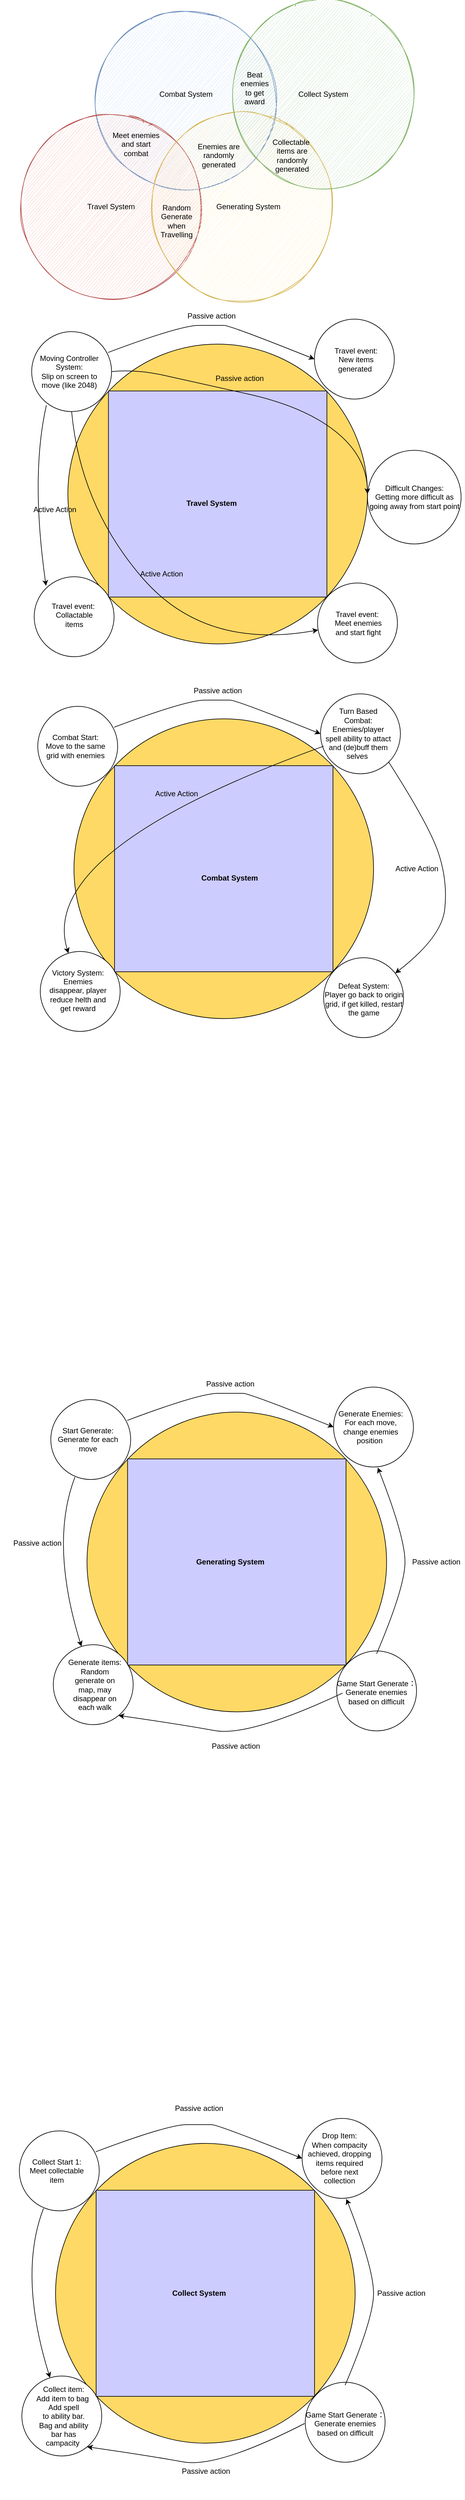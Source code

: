 <mxfile version="20.4.0" type="github">
  <diagram id="PXCcjUMb7tUucPaS4QIz" name="Page-1">
    <mxGraphModel dx="1730" dy="868" grid="1" gridSize="10" guides="1" tooltips="1" connect="1" arrows="1" fold="1" page="1" pageScale="1" pageWidth="850" pageHeight="1100" math="0" shadow="0">
      <root>
        <mxCell id="0" />
        <mxCell id="1" parent="0" />
        <mxCell id="cFTrVpyWIn3HdovlY6KM-1" value="" style="ellipse;whiteSpace=wrap;html=1;aspect=fixed;fillColor=#dae8fc;strokeColor=#6c8ebf;sketch=1;" parent="1" vertex="1">
          <mxGeometry x="160" y="30" width="300" height="300" as="geometry" />
        </mxCell>
        <mxCell id="cFTrVpyWIn3HdovlY6KM-2" value="Combat System" style="text;html=1;strokeColor=none;fillColor=none;align=center;verticalAlign=middle;whiteSpace=wrap;rounded=0;" parent="1" vertex="1">
          <mxGeometry x="260" y="135" width="100" height="70" as="geometry" />
        </mxCell>
        <mxCell id="cFTrVpyWIn3HdovlY6KM-5" value="" style="ellipse;whiteSpace=wrap;html=1;aspect=fixed;fillColor=#f8cecc;strokeColor=#b85450;shadow=0;sketch=1;" parent="1" vertex="1">
          <mxGeometry x="40" y="200" width="300" height="300" as="geometry" />
        </mxCell>
        <mxCell id="cFTrVpyWIn3HdovlY6KM-6" value="Travel System" style="text;html=1;strokeColor=none;fillColor=none;align=center;verticalAlign=middle;whiteSpace=wrap;rounded=0;shadow=0;sketch=1;" parent="1" vertex="1">
          <mxGeometry x="145" y="335" width="90" height="30" as="geometry" />
        </mxCell>
        <mxCell id="cFTrVpyWIn3HdovlY6KM-7" value="Meet enemies and start combat&lt;br&gt;" style="text;html=1;strokeColor=none;fillColor=none;align=center;verticalAlign=middle;whiteSpace=wrap;rounded=0;shadow=0;sketch=1;" parent="1" vertex="1">
          <mxGeometry x="190" y="220" width="80" height="60" as="geometry" />
        </mxCell>
        <mxCell id="cFTrVpyWIn3HdovlY6KM-8" value="" style="ellipse;whiteSpace=wrap;html=1;aspect=fixed;shadow=0;sketch=1;fillColor=#fff2cc;strokeColor=#d6b656;" parent="1" vertex="1">
          <mxGeometry x="250" y="200" width="300" height="300" as="geometry" />
        </mxCell>
        <mxCell id="cFTrVpyWIn3HdovlY6KM-9" value="Generating System" style="text;html=1;strokeColor=none;fillColor=none;align=center;verticalAlign=middle;whiteSpace=wrap;rounded=0;shadow=0;sketch=1;" parent="1" vertex="1">
          <mxGeometry x="350" y="335" width="120" height="30" as="geometry" />
        </mxCell>
        <mxCell id="cFTrVpyWIn3HdovlY6KM-10" value="Random Generate when Travelling" style="text;html=1;strokeColor=none;fillColor=none;align=center;verticalAlign=middle;whiteSpace=wrap;rounded=0;shadow=0;sketch=1;" parent="1" vertex="1">
          <mxGeometry x="265" y="330" width="60" height="85" as="geometry" />
        </mxCell>
        <mxCell id="cFTrVpyWIn3HdovlY6KM-11" value="Enemies are randomly generated" style="text;html=1;strokeColor=none;fillColor=none;align=center;verticalAlign=middle;whiteSpace=wrap;rounded=0;shadow=0;sketch=1;" parent="1" vertex="1">
          <mxGeometry x="325" y="240" width="75" height="55" as="geometry" />
        </mxCell>
        <mxCell id="cFTrVpyWIn3HdovlY6KM-12" value="" style="ellipse;whiteSpace=wrap;html=1;aspect=fixed;shadow=0;sketch=1;fillColor=#d5e8d4;strokeColor=#82b366;" parent="1" vertex="1">
          <mxGeometry x="380" y="20" width="300" height="300" as="geometry" />
        </mxCell>
        <mxCell id="cFTrVpyWIn3HdovlY6KM-13" value="Collect System" style="text;html=1;strokeColor=none;fillColor=none;align=center;verticalAlign=middle;whiteSpace=wrap;rounded=0;shadow=0;sketch=1;" parent="1" vertex="1">
          <mxGeometry x="485" y="147.5" width="90" height="45" as="geometry" />
        </mxCell>
        <mxCell id="cFTrVpyWIn3HdovlY6KM-15" value="Collectable&amp;nbsp; items are randomly generated" style="text;html=1;strokeColor=none;fillColor=none;align=center;verticalAlign=middle;whiteSpace=wrap;rounded=0;shadow=0;sketch=1;" parent="1" vertex="1">
          <mxGeometry x="450" y="252.5" width="60" height="30" as="geometry" />
        </mxCell>
        <mxCell id="cFTrVpyWIn3HdovlY6KM-16" value="Beat enemies to get award" style="text;html=1;strokeColor=none;fillColor=none;align=center;verticalAlign=middle;whiteSpace=wrap;rounded=0;shadow=0;sketch=1;" parent="1" vertex="1">
          <mxGeometry x="390" y="145" width="60" height="30" as="geometry" />
        </mxCell>
        <mxCell id="F2M6K5cG2sb-yx1ZD4yc-1" value="" style="ellipse;whiteSpace=wrap;html=1;aspect=fixed;fillColor=#FFD966;" vertex="1" parent="1">
          <mxGeometry x="120.75" y="570" width="480" height="480" as="geometry" />
        </mxCell>
        <mxCell id="F2M6K5cG2sb-yx1ZD4yc-3" value="" style="ellipse;whiteSpace=wrap;html=1;aspect=fixed;fillColor=#FFFFFF;" vertex="1" parent="1">
          <mxGeometry x="62.75" y="550" width="128" height="128" as="geometry" />
        </mxCell>
        <mxCell id="F2M6K5cG2sb-yx1ZD4yc-4" value="" style="ellipse;whiteSpace=wrap;html=1;aspect=fixed;fillColor=#FFFFFF;" vertex="1" parent="1">
          <mxGeometry x="520.75" y="952.5" width="128" height="128" as="geometry" />
        </mxCell>
        <mxCell id="F2M6K5cG2sb-yx1ZD4yc-5" value="" style="ellipse;whiteSpace=wrap;html=1;aspect=fixed;fillColor=#FFFFFF;" vertex="1" parent="1">
          <mxGeometry x="66.75" y="942.5" width="128" height="128" as="geometry" />
        </mxCell>
        <mxCell id="F2M6K5cG2sb-yx1ZD4yc-6" value="Moving Controller System:&lt;br&gt;Slip on screen to move (like 2048)" style="text;html=1;strokeColor=none;fillColor=none;align=center;verticalAlign=middle;whiteSpace=wrap;rounded=0;" vertex="1" parent="1">
          <mxGeometry x="72.75" y="574" width="100" height="80" as="geometry" />
        </mxCell>
        <mxCell id="F2M6K5cG2sb-yx1ZD4yc-8" value="Travel event:&amp;nbsp;&lt;br&gt;Meet enemies and start fight" style="text;html=1;strokeColor=none;fillColor=none;align=center;verticalAlign=middle;whiteSpace=wrap;rounded=0;" vertex="1" parent="1">
          <mxGeometry x="540.75" y="970" width="90" height="93" as="geometry" />
        </mxCell>
        <mxCell id="F2M6K5cG2sb-yx1ZD4yc-9" value="Travel event:&amp;nbsp;&lt;br&gt;Collactable items" style="text;html=1;strokeColor=none;fillColor=none;align=center;verticalAlign=middle;whiteSpace=wrap;rounded=0;" vertex="1" parent="1">
          <mxGeometry x="85.75" y="957" width="90" height="93" as="geometry" />
        </mxCell>
        <mxCell id="F2M6K5cG2sb-yx1ZD4yc-10" value="" style="rounded=0;whiteSpace=wrap;html=1;fillColor=#CCCCFF;" vertex="1" parent="1">
          <mxGeometry x="185.75" y="645" width="350" height="330" as="geometry" />
        </mxCell>
        <mxCell id="F2M6K5cG2sb-yx1ZD4yc-11" value="" style="ellipse;whiteSpace=wrap;html=1;aspect=fixed;fillColor=#FFFFFF;" vertex="1" parent="1">
          <mxGeometry x="515.75" y="530" width="128" height="128" as="geometry" />
        </mxCell>
        <mxCell id="F2M6K5cG2sb-yx1ZD4yc-13" value="Travel event:&lt;br&gt;New items generated&amp;nbsp;" style="text;html=1;strokeColor=none;fillColor=none;align=center;verticalAlign=middle;whiteSpace=wrap;rounded=0;" vertex="1" parent="1">
          <mxGeometry x="533.75" y="560" width="97" height="70" as="geometry" />
        </mxCell>
        <mxCell id="F2M6K5cG2sb-yx1ZD4yc-15" value="&lt;b&gt;Travel System&lt;/b&gt;" style="text;html=1;strokeColor=none;fillColor=none;align=center;verticalAlign=middle;whiteSpace=wrap;rounded=0;" vertex="1" parent="1">
          <mxGeometry x="260.75" y="770" width="180" height="110" as="geometry" />
        </mxCell>
        <mxCell id="F2M6K5cG2sb-yx1ZD4yc-18" value="" style="curved=1;endArrow=classic;html=1;rounded=0;exitX=0.956;exitY=0.261;exitDx=0;exitDy=0;exitPerimeter=0;entryX=0;entryY=0.5;entryDx=0;entryDy=0;" edge="1" parent="1" source="F2M6K5cG2sb-yx1ZD4yc-3" target="F2M6K5cG2sb-yx1ZD4yc-11">
          <mxGeometry width="50" height="50" relative="1" as="geometry">
            <mxPoint x="260.75" y="550" as="sourcePoint" />
            <mxPoint x="310.75" y="500" as="targetPoint" />
            <Array as="points">
              <mxPoint x="300.75" y="540" />
              <mxPoint x="360.75" y="540" />
              <mxPoint x="380.75" y="540" />
            </Array>
          </mxGeometry>
        </mxCell>
        <mxCell id="F2M6K5cG2sb-yx1ZD4yc-19" value="Passive action" style="text;html=1;strokeColor=none;fillColor=none;align=center;verticalAlign=middle;whiteSpace=wrap;rounded=0;" vertex="1" parent="1">
          <mxGeometry x="305.75" y="510" width="90" height="30" as="geometry" />
        </mxCell>
        <mxCell id="F2M6K5cG2sb-yx1ZD4yc-20" value="" style="curved=1;endArrow=classic;html=1;rounded=0;exitX=0.184;exitY=0.922;exitDx=0;exitDy=0;exitPerimeter=0;entryX=0;entryY=0;entryDx=0;entryDy=0;" edge="1" parent="1" source="F2M6K5cG2sb-yx1ZD4yc-3" target="F2M6K5cG2sb-yx1ZD4yc-9">
          <mxGeometry width="50" height="50" relative="1" as="geometry">
            <mxPoint x="10.75" y="780" as="sourcePoint" />
            <mxPoint x="60.75" y="730" as="targetPoint" />
            <Array as="points">
              <mxPoint x="60.75" y="780" />
            </Array>
          </mxGeometry>
        </mxCell>
        <mxCell id="F2M6K5cG2sb-yx1ZD4yc-21" value="Active Action" style="text;html=1;strokeColor=none;fillColor=none;align=center;verticalAlign=middle;whiteSpace=wrap;rounded=0;" vertex="1" parent="1">
          <mxGeometry x="40" y="790" width="120" height="90" as="geometry" />
        </mxCell>
        <mxCell id="F2M6K5cG2sb-yx1ZD4yc-22" value="" style="curved=1;endArrow=classic;html=1;rounded=0;exitX=0.5;exitY=1;exitDx=0;exitDy=0;" edge="1" parent="1" source="F2M6K5cG2sb-yx1ZD4yc-3" target="F2M6K5cG2sb-yx1ZD4yc-4">
          <mxGeometry width="50" height="50" relative="1" as="geometry">
            <mxPoint x="-39.25" y="670" as="sourcePoint" />
            <mxPoint x="10.75" y="620" as="targetPoint" />
            <Array as="points">
              <mxPoint x="140.75" y="830" />
              <mxPoint x="340.75" y="1060" />
            </Array>
          </mxGeometry>
        </mxCell>
        <mxCell id="F2M6K5cG2sb-yx1ZD4yc-23" value="Active Action" style="text;html=1;strokeColor=none;fillColor=none;align=center;verticalAlign=middle;whiteSpace=wrap;rounded=0;" vertex="1" parent="1">
          <mxGeometry x="230.75" y="922.5" width="80" height="30" as="geometry" />
        </mxCell>
        <mxCell id="F2M6K5cG2sb-yx1ZD4yc-24" value="" style="ellipse;whiteSpace=wrap;html=1;aspect=fixed;fillColor=#FFD966;" vertex="1" parent="1">
          <mxGeometry x="130.5" y="1170" width="480" height="480" as="geometry" />
        </mxCell>
        <mxCell id="F2M6K5cG2sb-yx1ZD4yc-25" value="" style="ellipse;whiteSpace=wrap;html=1;aspect=fixed;fillColor=#FFFFFF;" vertex="1" parent="1">
          <mxGeometry x="72.5" y="1150" width="128" height="128" as="geometry" />
        </mxCell>
        <mxCell id="F2M6K5cG2sb-yx1ZD4yc-26" value="" style="ellipse;whiteSpace=wrap;html=1;aspect=fixed;fillColor=#FFFFFF;" vertex="1" parent="1">
          <mxGeometry x="530.5" y="1552.5" width="128" height="128" as="geometry" />
        </mxCell>
        <mxCell id="F2M6K5cG2sb-yx1ZD4yc-27" value="" style="ellipse;whiteSpace=wrap;html=1;aspect=fixed;fillColor=#FFFFFF;" vertex="1" parent="1">
          <mxGeometry x="76.5" y="1542.5" width="128" height="128" as="geometry" />
        </mxCell>
        <mxCell id="F2M6K5cG2sb-yx1ZD4yc-28" value="Combat Start:&lt;br&gt;Move to the same grid with enemies" style="text;html=1;strokeColor=none;fillColor=none;align=center;verticalAlign=middle;whiteSpace=wrap;rounded=0;" vertex="1" parent="1">
          <mxGeometry x="82.5" y="1174" width="100" height="80" as="geometry" />
        </mxCell>
        <mxCell id="F2M6K5cG2sb-yx1ZD4yc-29" value="Defeat System:&lt;br&gt;Player go back to origin grid, if get killed, restart the game" style="text;html=1;strokeColor=none;fillColor=none;align=center;verticalAlign=middle;whiteSpace=wrap;rounded=0;" vertex="1" parent="1">
          <mxGeometry x="529.5" y="1557" width="130" height="123" as="geometry" />
        </mxCell>
        <mxCell id="F2M6K5cG2sb-yx1ZD4yc-30" value="Victory System:&lt;br&gt;Enemies disappear, player reduce helth and get reward" style="text;html=1;strokeColor=none;fillColor=none;align=center;verticalAlign=middle;whiteSpace=wrap;rounded=0;" vertex="1" parent="1">
          <mxGeometry x="89.5" y="1560" width="94" height="90" as="geometry" />
        </mxCell>
        <mxCell id="F2M6K5cG2sb-yx1ZD4yc-31" value="" style="rounded=0;whiteSpace=wrap;html=1;fillColor=#CCCCFF;" vertex="1" parent="1">
          <mxGeometry x="195.5" y="1245" width="350" height="330" as="geometry" />
        </mxCell>
        <mxCell id="F2M6K5cG2sb-yx1ZD4yc-32" value="" style="ellipse;whiteSpace=wrap;html=1;aspect=fixed;fillColor=#FFFFFF;" vertex="1" parent="1">
          <mxGeometry x="525.5" y="1130" width="128" height="128" as="geometry" />
        </mxCell>
        <mxCell id="F2M6K5cG2sb-yx1ZD4yc-33" value="Turn Based Combat: Enemies/player spell ability to attact and (de)buff them selves&amp;nbsp;" style="text;html=1;strokeColor=none;fillColor=none;align=center;verticalAlign=middle;whiteSpace=wrap;rounded=0;" vertex="1" parent="1">
          <mxGeometry x="530.5" y="1159" width="109.5" height="70" as="geometry" />
        </mxCell>
        <mxCell id="F2M6K5cG2sb-yx1ZD4yc-34" value="&lt;b&gt;Combat System&lt;/b&gt;" style="text;html=1;strokeColor=none;fillColor=none;align=center;verticalAlign=middle;whiteSpace=wrap;rounded=0;" vertex="1" parent="1">
          <mxGeometry x="289.5" y="1370" width="180" height="110" as="geometry" />
        </mxCell>
        <mxCell id="F2M6K5cG2sb-yx1ZD4yc-35" value="" style="curved=1;endArrow=classic;html=1;rounded=0;exitX=0.956;exitY=0.261;exitDx=0;exitDy=0;exitPerimeter=0;entryX=0;entryY=0.5;entryDx=0;entryDy=0;" edge="1" parent="1" source="F2M6K5cG2sb-yx1ZD4yc-25" target="F2M6K5cG2sb-yx1ZD4yc-32">
          <mxGeometry width="50" height="50" relative="1" as="geometry">
            <mxPoint x="270.5" y="1150" as="sourcePoint" />
            <mxPoint x="320.5" y="1100" as="targetPoint" />
            <Array as="points">
              <mxPoint x="310.5" y="1140" />
              <mxPoint x="370.5" y="1140" />
              <mxPoint x="390.5" y="1140" />
            </Array>
          </mxGeometry>
        </mxCell>
        <mxCell id="F2M6K5cG2sb-yx1ZD4yc-36" value="Passive action" style="text;html=1;strokeColor=none;fillColor=none;align=center;verticalAlign=middle;whiteSpace=wrap;rounded=0;" vertex="1" parent="1">
          <mxGeometry x="315.5" y="1110" width="90" height="30" as="geometry" />
        </mxCell>
        <mxCell id="F2M6K5cG2sb-yx1ZD4yc-37" value="" style="curved=1;endArrow=classic;html=1;rounded=0;" edge="1" parent="1" source="F2M6K5cG2sb-yx1ZD4yc-33" target="F2M6K5cG2sb-yx1ZD4yc-27">
          <mxGeometry width="50" height="50" relative="1" as="geometry">
            <mxPoint x="20.5" y="1380" as="sourcePoint" />
            <mxPoint x="70.5" y="1330" as="targetPoint" />
            <Array as="points">
              <mxPoint x="70.5" y="1380" />
            </Array>
          </mxGeometry>
        </mxCell>
        <mxCell id="F2M6K5cG2sb-yx1ZD4yc-38" value="Active Action" style="text;html=1;strokeColor=none;fillColor=none;align=center;verticalAlign=middle;whiteSpace=wrap;rounded=0;" vertex="1" parent="1">
          <mxGeometry x="234.5" y="1245" width="120" height="90" as="geometry" />
        </mxCell>
        <mxCell id="F2M6K5cG2sb-yx1ZD4yc-39" value="" style="curved=1;endArrow=classic;html=1;rounded=0;exitX=1;exitY=1;exitDx=0;exitDy=0;" edge="1" parent="1" source="F2M6K5cG2sb-yx1ZD4yc-32" target="F2M6K5cG2sb-yx1ZD4yc-26">
          <mxGeometry width="50" height="50" relative="1" as="geometry">
            <mxPoint x="-29.5" y="1270" as="sourcePoint" />
            <mxPoint x="20.5" y="1220" as="targetPoint" />
            <Array as="points">
              <mxPoint x="699.5" y="1340" />
              <mxPoint x="729.5" y="1430" />
              <mxPoint x="719.5" y="1520" />
            </Array>
          </mxGeometry>
        </mxCell>
        <mxCell id="F2M6K5cG2sb-yx1ZD4yc-40" value="Active Action" style="text;html=1;strokeColor=none;fillColor=none;align=center;verticalAlign=middle;whiteSpace=wrap;rounded=0;" vertex="1" parent="1">
          <mxGeometry x="640" y="1395" width="80" height="30" as="geometry" />
        </mxCell>
        <mxCell id="F2M6K5cG2sb-yx1ZD4yc-41" value="" style="ellipse;whiteSpace=wrap;html=1;aspect=fixed;fillColor=#FFD966;" vertex="1" parent="1">
          <mxGeometry x="151.38" y="2280" width="480" height="480" as="geometry" />
        </mxCell>
        <mxCell id="F2M6K5cG2sb-yx1ZD4yc-42" value="" style="ellipse;whiteSpace=wrap;html=1;aspect=fixed;fillColor=#FFFFFF;" vertex="1" parent="1">
          <mxGeometry x="93.38" y="2260" width="128" height="128" as="geometry" />
        </mxCell>
        <mxCell id="F2M6K5cG2sb-yx1ZD4yc-43" value="" style="ellipse;whiteSpace=wrap;html=1;aspect=fixed;fillColor=#FFFFFF;" vertex="1" parent="1">
          <mxGeometry x="551.38" y="2662.5" width="128" height="128" as="geometry" />
        </mxCell>
        <mxCell id="F2M6K5cG2sb-yx1ZD4yc-44" value="" style="ellipse;whiteSpace=wrap;html=1;aspect=fixed;fillColor=#FFFFFF;" vertex="1" parent="1">
          <mxGeometry x="97.38" y="2652.5" width="128" height="128" as="geometry" />
        </mxCell>
        <mxCell id="F2M6K5cG2sb-yx1ZD4yc-45" value="Start Generate:&lt;br&gt;Generate for each move" style="text;html=1;strokeColor=none;fillColor=none;align=center;verticalAlign=middle;whiteSpace=wrap;rounded=0;" vertex="1" parent="1">
          <mxGeometry x="103.38" y="2284" width="100" height="80" as="geometry" />
        </mxCell>
        <mxCell id="F2M6K5cG2sb-yx1ZD4yc-46" value="Game Start Generate：&lt;br&gt;Generate enemies based on difficult" style="text;html=1;strokeColor=none;fillColor=none;align=center;verticalAlign=middle;whiteSpace=wrap;rounded=0;" vertex="1" parent="1">
          <mxGeometry x="550.38" y="2667" width="130" height="123" as="geometry" />
        </mxCell>
        <mxCell id="F2M6K5cG2sb-yx1ZD4yc-47" value="Generate items:&lt;br&gt;Random generate on map, may disappear on each walk" style="text;html=1;strokeColor=none;fillColor=none;align=center;verticalAlign=middle;whiteSpace=wrap;rounded=0;" vertex="1" parent="1">
          <mxGeometry x="116.88" y="2671.5" width="94" height="90" as="geometry" />
        </mxCell>
        <mxCell id="F2M6K5cG2sb-yx1ZD4yc-48" value="" style="rounded=0;whiteSpace=wrap;html=1;fillColor=#CCCCFF;" vertex="1" parent="1">
          <mxGeometry x="216.38" y="2355" width="350" height="330" as="geometry" />
        </mxCell>
        <mxCell id="F2M6K5cG2sb-yx1ZD4yc-49" value="" style="ellipse;whiteSpace=wrap;html=1;aspect=fixed;fillColor=#FFFFFF;" vertex="1" parent="1">
          <mxGeometry x="546.38" y="2240" width="128" height="128" as="geometry" />
        </mxCell>
        <mxCell id="F2M6K5cG2sb-yx1ZD4yc-50" value="Generate Enemies:&lt;br&gt;For each move, change enemies position&amp;nbsp;" style="text;html=1;strokeColor=none;fillColor=none;align=center;verticalAlign=middle;whiteSpace=wrap;rounded=0;" vertex="1" parent="1">
          <mxGeometry x="551.38" y="2269" width="109.5" height="70" as="geometry" />
        </mxCell>
        <mxCell id="F2M6K5cG2sb-yx1ZD4yc-51" value="&lt;b&gt;Generating System&lt;/b&gt;" style="text;html=1;strokeColor=none;fillColor=none;align=center;verticalAlign=middle;whiteSpace=wrap;rounded=0;" vertex="1" parent="1">
          <mxGeometry x="291.38" y="2465" width="180" height="110" as="geometry" />
        </mxCell>
        <mxCell id="F2M6K5cG2sb-yx1ZD4yc-52" value="" style="curved=1;endArrow=classic;html=1;rounded=0;exitX=0.956;exitY=0.261;exitDx=0;exitDy=0;exitPerimeter=0;entryX=0;entryY=0.5;entryDx=0;entryDy=0;" edge="1" parent="1" source="F2M6K5cG2sb-yx1ZD4yc-42" target="F2M6K5cG2sb-yx1ZD4yc-49">
          <mxGeometry width="50" height="50" relative="1" as="geometry">
            <mxPoint x="291.38" y="2260" as="sourcePoint" />
            <mxPoint x="341.38" y="2210" as="targetPoint" />
            <Array as="points">
              <mxPoint x="331.38" y="2250" />
              <mxPoint x="391.38" y="2250" />
              <mxPoint x="411.38" y="2250" />
            </Array>
          </mxGeometry>
        </mxCell>
        <mxCell id="F2M6K5cG2sb-yx1ZD4yc-53" value="Passive action" style="text;html=1;strokeColor=none;fillColor=none;align=center;verticalAlign=middle;whiteSpace=wrap;rounded=0;" vertex="1" parent="1">
          <mxGeometry x="336.38" y="2220" width="90" height="30" as="geometry" />
        </mxCell>
        <mxCell id="F2M6K5cG2sb-yx1ZD4yc-54" value="" style="curved=1;endArrow=classic;html=1;rounded=0;exitX=0.302;exitY=0.97;exitDx=0;exitDy=0;exitPerimeter=0;" edge="1" parent="1" source="F2M6K5cG2sb-yx1ZD4yc-42" target="F2M6K5cG2sb-yx1ZD4yc-44">
          <mxGeometry width="50" height="50" relative="1" as="geometry">
            <mxPoint x="41.38" y="2490" as="sourcePoint" />
            <mxPoint x="91.38" y="2440" as="targetPoint" />
            <Array as="points">
              <mxPoint x="91.38" y="2490" />
            </Array>
          </mxGeometry>
        </mxCell>
        <mxCell id="F2M6K5cG2sb-yx1ZD4yc-55" value="Passive action" style="text;html=1;strokeColor=none;fillColor=none;align=center;verticalAlign=middle;whiteSpace=wrap;rounded=0;" vertex="1" parent="1">
          <mxGeometry x="12.38" y="2445" width="120" height="90" as="geometry" />
        </mxCell>
        <mxCell id="F2M6K5cG2sb-yx1ZD4yc-59" value="" style="curved=1;endArrow=classic;html=1;rounded=0;exitX=0.5;exitY=0;exitDx=0;exitDy=0;entryX=0.554;entryY=1.007;entryDx=0;entryDy=0;entryPerimeter=0;" edge="1" parent="1" source="F2M6K5cG2sb-yx1ZD4yc-46" target="F2M6K5cG2sb-yx1ZD4yc-49">
          <mxGeometry width="50" height="50" relative="1" as="geometry">
            <mxPoint x="700.88" y="2560" as="sourcePoint" />
            <mxPoint x="750.88" y="2510" as="targetPoint" />
            <Array as="points">
              <mxPoint x="660.88" y="2560" />
              <mxPoint x="660.88" y="2480" />
            </Array>
          </mxGeometry>
        </mxCell>
        <mxCell id="F2M6K5cG2sb-yx1ZD4yc-60" value="Passive action" style="text;html=1;strokeColor=none;fillColor=none;align=center;verticalAlign=middle;whiteSpace=wrap;rounded=0;" vertex="1" parent="1">
          <mxGeometry x="665.75" y="2505" width="90" height="30" as="geometry" />
        </mxCell>
        <mxCell id="F2M6K5cG2sb-yx1ZD4yc-61" value="Difficult Changes:&lt;br&gt;Getting more difficult as going away from start point" style="ellipse;whiteSpace=wrap;html=1;aspect=fixed;fillColor=#FFFFFF;" vertex="1" parent="1">
          <mxGeometry x="600.75" y="740" width="150" height="150" as="geometry" />
        </mxCell>
        <mxCell id="F2M6K5cG2sb-yx1ZD4yc-62" value="" style="curved=1;endArrow=classic;html=1;rounded=0;exitX=1;exitY=0.5;exitDx=0;exitDy=0;entryX=1;entryY=0.5;entryDx=0;entryDy=0;" edge="1" parent="1" source="F2M6K5cG2sb-yx1ZD4yc-3" target="F2M6K5cG2sb-yx1ZD4yc-1">
          <mxGeometry width="50" height="50" relative="1" as="geometry">
            <mxPoint x="136.75" y="688" as="sourcePoint" />
            <mxPoint x="531.716" y="1037.58" as="targetPoint" />
            <Array as="points">
              <mxPoint x="229.75" y="610" />
              <mxPoint x="319.75" y="630" />
              <mxPoint x="499.75" y="670" />
              <mxPoint x="599.75" y="750" />
            </Array>
          </mxGeometry>
        </mxCell>
        <mxCell id="F2M6K5cG2sb-yx1ZD4yc-63" value="Passive action" style="text;html=1;strokeColor=none;fillColor=none;align=center;verticalAlign=middle;whiteSpace=wrap;rounded=0;" vertex="1" parent="1">
          <mxGeometry x="350.75" y="610" width="90" height="30" as="geometry" />
        </mxCell>
        <mxCell id="F2M6K5cG2sb-yx1ZD4yc-64" value="" style="curved=1;endArrow=classic;html=1;rounded=0;entryX=0.906;entryY=1.048;entryDx=0;entryDy=0;entryPerimeter=0;exitX=0.081;exitY=0.512;exitDx=0;exitDy=0;exitPerimeter=0;" edge="1" parent="1" source="F2M6K5cG2sb-yx1ZD4yc-46" target="F2M6K5cG2sb-yx1ZD4yc-47">
          <mxGeometry width="50" height="50" relative="1" as="geometry">
            <mxPoint x="300.88" y="2830" as="sourcePoint" />
            <mxPoint x="350.88" y="2780" as="targetPoint" />
            <Array as="points">
              <mxPoint x="410.88" y="2800" />
              <mxPoint x="300.88" y="2780" />
            </Array>
          </mxGeometry>
        </mxCell>
        <mxCell id="F2M6K5cG2sb-yx1ZD4yc-65" value="Passive action" style="text;html=1;strokeColor=none;fillColor=none;align=center;verticalAlign=middle;whiteSpace=wrap;rounded=0;" vertex="1" parent="1">
          <mxGeometry x="330" y="2770" width="120" height="90" as="geometry" />
        </mxCell>
        <mxCell id="F2M6K5cG2sb-yx1ZD4yc-66" value="" style="ellipse;whiteSpace=wrap;html=1;aspect=fixed;fillColor=#FFD966;" vertex="1" parent="1">
          <mxGeometry x="101" y="3451" width="480" height="480" as="geometry" />
        </mxCell>
        <mxCell id="F2M6K5cG2sb-yx1ZD4yc-67" value="" style="ellipse;whiteSpace=wrap;html=1;aspect=fixed;fillColor=#FFFFFF;" vertex="1" parent="1">
          <mxGeometry x="43" y="3431" width="128" height="128" as="geometry" />
        </mxCell>
        <mxCell id="F2M6K5cG2sb-yx1ZD4yc-68" value="" style="ellipse;whiteSpace=wrap;html=1;aspect=fixed;fillColor=#FFFFFF;" vertex="1" parent="1">
          <mxGeometry x="501" y="3833.5" width="128" height="128" as="geometry" />
        </mxCell>
        <mxCell id="F2M6K5cG2sb-yx1ZD4yc-69" value="" style="ellipse;whiteSpace=wrap;html=1;aspect=fixed;fillColor=#FFFFFF;" vertex="1" parent="1">
          <mxGeometry x="47" y="3823.5" width="128" height="128" as="geometry" />
        </mxCell>
        <mxCell id="F2M6K5cG2sb-yx1ZD4yc-70" value="Collect Start 1:&lt;br&gt;Meet collectable item" style="text;html=1;strokeColor=none;fillColor=none;align=center;verticalAlign=middle;whiteSpace=wrap;rounded=0;" vertex="1" parent="1">
          <mxGeometry x="53" y="3455" width="100" height="80" as="geometry" />
        </mxCell>
        <mxCell id="F2M6K5cG2sb-yx1ZD4yc-71" value="Game Start Generate：&lt;br&gt;Generate enemies based on difficult" style="text;html=1;strokeColor=none;fillColor=none;align=center;verticalAlign=middle;whiteSpace=wrap;rounded=0;" vertex="1" parent="1">
          <mxGeometry x="500" y="3838" width="130" height="123" as="geometry" />
        </mxCell>
        <mxCell id="F2M6K5cG2sb-yx1ZD4yc-72" value="Collect item:&lt;br&gt;Add item to bag&amp;nbsp;&lt;br&gt;Add spell to&amp;nbsp;ability bar.&lt;br&gt;Bag and ability bar has campacity&amp;nbsp;" style="text;html=1;strokeColor=none;fillColor=none;align=center;verticalAlign=middle;whiteSpace=wrap;rounded=0;" vertex="1" parent="1">
          <mxGeometry x="66.5" y="3842.5" width="94" height="90" as="geometry" />
        </mxCell>
        <mxCell id="F2M6K5cG2sb-yx1ZD4yc-73" value="" style="rounded=0;whiteSpace=wrap;html=1;fillColor=#CCCCFF;" vertex="1" parent="1">
          <mxGeometry x="166" y="3526" width="350" height="330" as="geometry" />
        </mxCell>
        <mxCell id="F2M6K5cG2sb-yx1ZD4yc-74" value="" style="ellipse;whiteSpace=wrap;html=1;aspect=fixed;fillColor=#FFFFFF;" vertex="1" parent="1">
          <mxGeometry x="496" y="3411" width="128" height="128" as="geometry" />
        </mxCell>
        <mxCell id="F2M6K5cG2sb-yx1ZD4yc-75" value="Drop Item:&lt;br&gt;When compacity achieved, dropping items required before next collection" style="text;html=1;strokeColor=none;fillColor=none;align=center;verticalAlign=middle;whiteSpace=wrap;rounded=0;" vertex="1" parent="1">
          <mxGeometry x="501" y="3440" width="109.5" height="70" as="geometry" />
        </mxCell>
        <mxCell id="F2M6K5cG2sb-yx1ZD4yc-76" value="&lt;b&gt;Collect System&lt;/b&gt;" style="text;html=1;strokeColor=none;fillColor=none;align=center;verticalAlign=middle;whiteSpace=wrap;rounded=0;" vertex="1" parent="1">
          <mxGeometry x="241" y="3636" width="180" height="110" as="geometry" />
        </mxCell>
        <mxCell id="F2M6K5cG2sb-yx1ZD4yc-77" value="" style="curved=1;endArrow=classic;html=1;rounded=0;exitX=0.956;exitY=0.261;exitDx=0;exitDy=0;exitPerimeter=0;entryX=0;entryY=0.5;entryDx=0;entryDy=0;" edge="1" parent="1" source="F2M6K5cG2sb-yx1ZD4yc-67" target="F2M6K5cG2sb-yx1ZD4yc-74">
          <mxGeometry width="50" height="50" relative="1" as="geometry">
            <mxPoint x="241" y="3431" as="sourcePoint" />
            <mxPoint x="291" y="3381" as="targetPoint" />
            <Array as="points">
              <mxPoint x="281" y="3421" />
              <mxPoint x="341" y="3421" />
              <mxPoint x="361" y="3421" />
            </Array>
          </mxGeometry>
        </mxCell>
        <mxCell id="F2M6K5cG2sb-yx1ZD4yc-78" value="" style="curved=1;endArrow=classic;html=1;rounded=0;exitX=0.302;exitY=0.97;exitDx=0;exitDy=0;exitPerimeter=0;" edge="1" parent="1" source="F2M6K5cG2sb-yx1ZD4yc-67" target="F2M6K5cG2sb-yx1ZD4yc-69">
          <mxGeometry width="50" height="50" relative="1" as="geometry">
            <mxPoint x="-9" y="3661" as="sourcePoint" />
            <mxPoint x="41" y="3611" as="targetPoint" />
            <Array as="points">
              <mxPoint x="41" y="3661" />
            </Array>
          </mxGeometry>
        </mxCell>
        <mxCell id="F2M6K5cG2sb-yx1ZD4yc-79" value="" style="curved=1;endArrow=classic;html=1;rounded=0;exitX=0.5;exitY=0;exitDx=0;exitDy=0;entryX=0.554;entryY=1.007;entryDx=0;entryDy=0;entryPerimeter=0;" edge="1" parent="1" source="F2M6K5cG2sb-yx1ZD4yc-71" target="F2M6K5cG2sb-yx1ZD4yc-74">
          <mxGeometry width="50" height="50" relative="1" as="geometry">
            <mxPoint x="650.5" y="3731" as="sourcePoint" />
            <mxPoint x="700.5" y="3681" as="targetPoint" />
            <Array as="points">
              <mxPoint x="610.5" y="3731" />
              <mxPoint x="610.5" y="3651" />
            </Array>
          </mxGeometry>
        </mxCell>
        <mxCell id="F2M6K5cG2sb-yx1ZD4yc-80" value="Passive action" style="text;html=1;strokeColor=none;fillColor=none;align=center;verticalAlign=middle;whiteSpace=wrap;rounded=0;" vertex="1" parent="1">
          <mxGeometry x="610" y="3676" width="90" height="30" as="geometry" />
        </mxCell>
        <mxCell id="F2M6K5cG2sb-yx1ZD4yc-81" value="" style="curved=1;endArrow=classic;html=1;rounded=0;entryX=0.906;entryY=1.048;entryDx=0;entryDy=0;entryPerimeter=0;exitX=0;exitY=0.5;exitDx=0;exitDy=0;" edge="1" parent="1" source="F2M6K5cG2sb-yx1ZD4yc-71" target="F2M6K5cG2sb-yx1ZD4yc-72">
          <mxGeometry width="50" height="50" relative="1" as="geometry">
            <mxPoint x="250.5" y="4001" as="sourcePoint" />
            <mxPoint x="300.5" y="3951" as="targetPoint" />
            <Array as="points">
              <mxPoint x="360.5" y="3971" />
              <mxPoint x="250.5" y="3951" />
            </Array>
          </mxGeometry>
        </mxCell>
        <mxCell id="F2M6K5cG2sb-yx1ZD4yc-82" value="Passive action" style="text;html=1;strokeColor=none;fillColor=none;align=center;verticalAlign=middle;whiteSpace=wrap;rounded=0;" vertex="1" parent="1">
          <mxGeometry x="281.5" y="3931" width="120" height="90" as="geometry" />
        </mxCell>
        <mxCell id="F2M6K5cG2sb-yx1ZD4yc-83" value="Passive action" style="text;html=1;strokeColor=none;fillColor=none;align=center;verticalAlign=middle;whiteSpace=wrap;rounded=0;" vertex="1" parent="1">
          <mxGeometry x="271" y="3350" width="120" height="90" as="geometry" />
        </mxCell>
      </root>
    </mxGraphModel>
  </diagram>
</mxfile>
